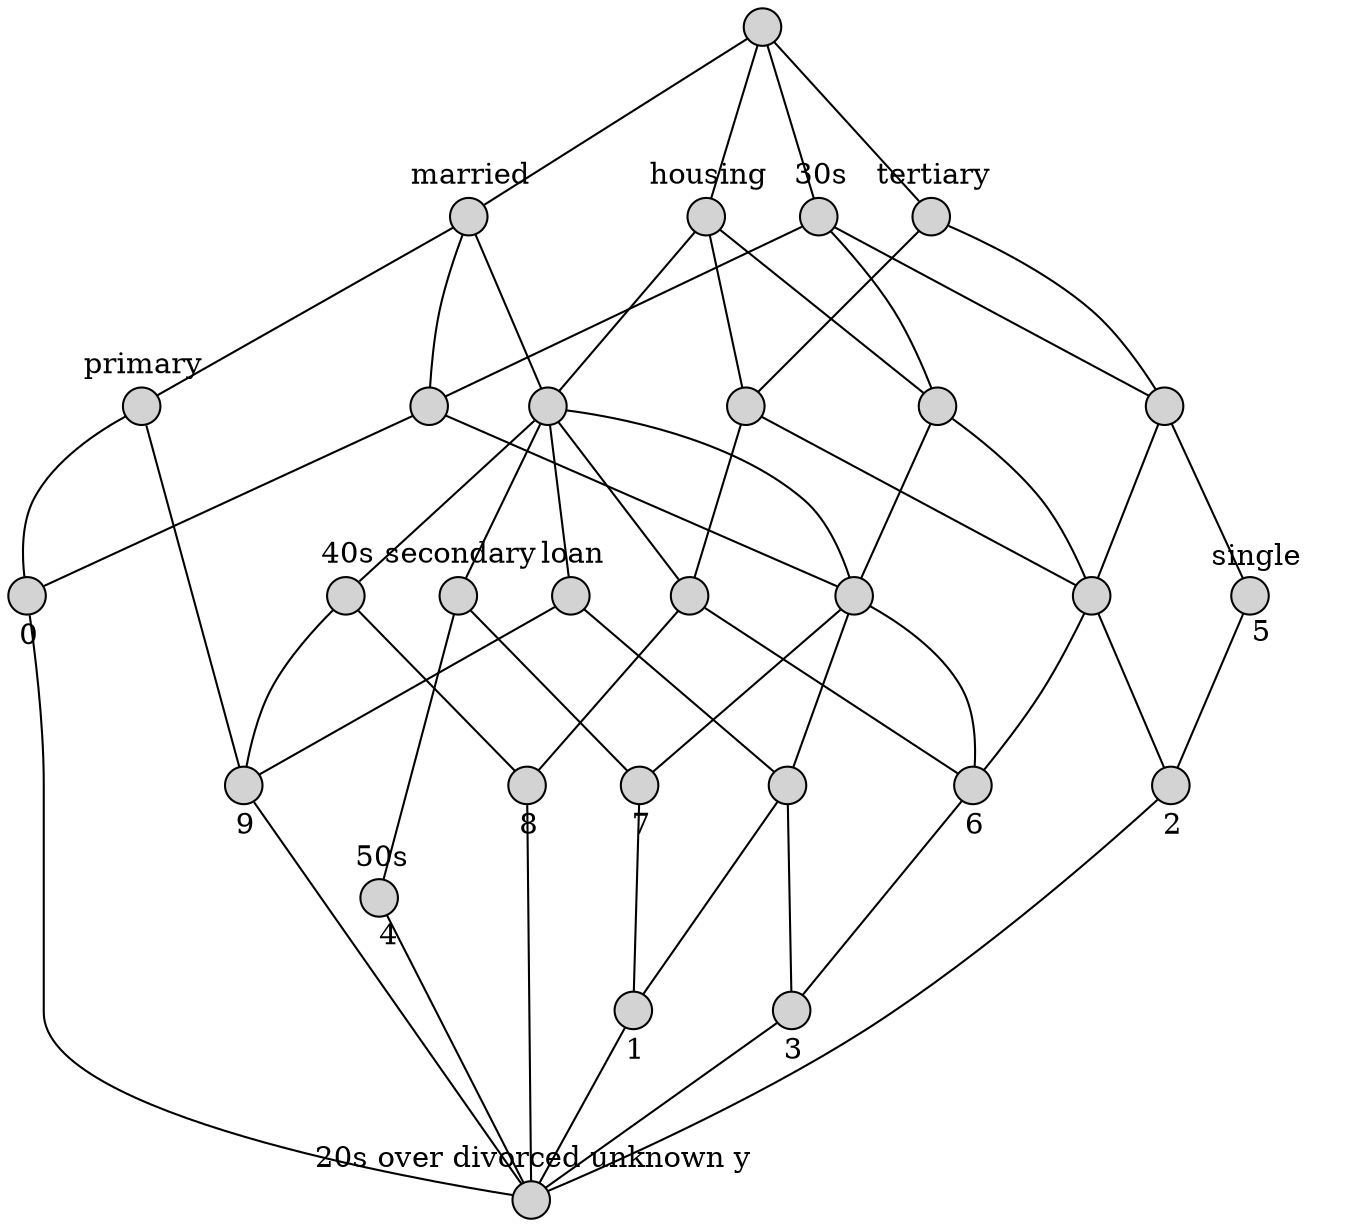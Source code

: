 // <Lattice object of 7 atoms 29 concepts 4 coatoms at 0x159034612d0>
digraph Lattice {
	node [label="" shape=circle style=filled width=.25]
	edge [dir=none labeldistance=1.5 minlen=2]
	c0
	c0 -> c0 [color=transparent labelangle=90 taillabel="20s over divorced unknown y"]
	c1
	c1 -> c1 [color=transparent headlabel=0 labelangle=270]
	c1 -> c0
	c2
	c2 -> c2 [color=transparent headlabel=1 labelangle=270]
	c2 -> c0
	c3
	c3 -> c3 [color=transparent headlabel=2 labelangle=270]
	c3 -> c0
	c4
	c4 -> c4 [color=transparent headlabel=3 labelangle=270]
	c4 -> c0
	c5
	c5 -> c5 [color=transparent headlabel=4 labelangle=270]
	c5 -> c5 [color=transparent labelangle=90 taillabel="50s"]
	c5 -> c0
	c6
	c6 -> c6 [color=transparent headlabel=8 labelangle=270]
	c6 -> c0
	c7
	c7 -> c7 [color=transparent headlabel=9 labelangle=270]
	c7 -> c0
	c8
	c8 -> c8 [color=transparent labelangle=90 taillabel=primary]
	c8 -> c1
	c8 -> c7
	c9
	c9 -> c2
	c9 -> c4
	c10
	c10 -> c10 [color=transparent headlabel=7 labelangle=270]
	c10 -> c2
	c11
	c11 -> c11 [color=transparent headlabel=5 labelangle=270]
	c11 -> c11 [color=transparent labelangle=90 taillabel=single]
	c11 -> c3
	c12
	c12 -> c12 [color=transparent headlabel=6 labelangle=270]
	c12 -> c4
	c13
	c13 -> c13 [color=transparent labelangle=90 taillabel="40s"]
	c13 -> c6
	c13 -> c7
	c14
	c14 -> c14 [color=transparent labelangle=90 taillabel=loan]
	c14 -> c7
	c14 -> c9
	c15
	c15 -> c15 [color=transparent labelangle=90 taillabel=secondary]
	c15 -> c5
	c15 -> c10
	c16
	c16 -> c3
	c16 -> c12
	c17
	c17 -> c6
	c17 -> c12
	c18
	c18 -> c9
	c18 -> c10
	c18 -> c12
	c19
	c19 -> c11
	c19 -> c16
	c20
	c20 -> c16
	c20 -> c17
	c21
	c21 -> c1
	c21 -> c18
	c22
	c22 -> c16
	c22 -> c18
	c23
	c23 -> c23 [color=transparent labelangle=90 taillabel=tertiary]
	c23 -> c19
	c23 -> c20
	c24
	c24 -> c24 [color=transparent labelangle=90 taillabel="30s"]
	c24 -> c19
	c24 -> c21
	c24 -> c22
	c25
	c25 -> c13
	c25 -> c14
	c25 -> c15
	c25 -> c17
	c25 -> c18
	c26
	c26 -> c26 [color=transparent labelangle=90 taillabel=married]
	c26 -> c8
	c26 -> c21
	c26 -> c25
	c27
	c27 -> c27 [color=transparent labelangle=90 taillabel=housing]
	c27 -> c20
	c27 -> c22
	c27 -> c25
	c28
	c28 -> c23
	c28 -> c24
	c28 -> c26
	c28 -> c27
}
